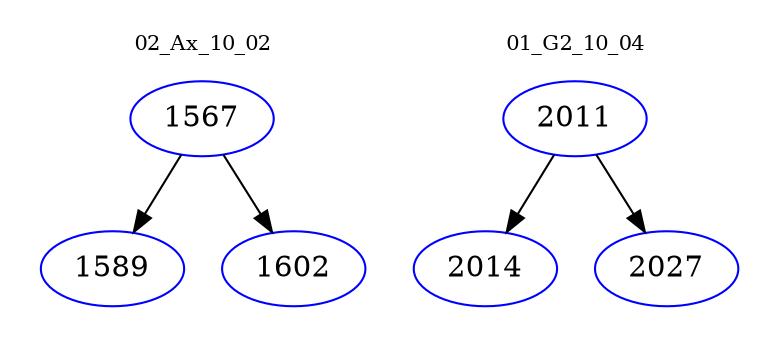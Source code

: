 digraph{
subgraph cluster_0 {
color = white
label = "02_Ax_10_02";
fontsize=10;
T0_1567 [label="1567", color="blue"]
T0_1567 -> T0_1589 [color="black"]
T0_1589 [label="1589", color="blue"]
T0_1567 -> T0_1602 [color="black"]
T0_1602 [label="1602", color="blue"]
}
subgraph cluster_1 {
color = white
label = "01_G2_10_04";
fontsize=10;
T1_2011 [label="2011", color="blue"]
T1_2011 -> T1_2014 [color="black"]
T1_2014 [label="2014", color="blue"]
T1_2011 -> T1_2027 [color="black"]
T1_2027 [label="2027", color="blue"]
}
}
